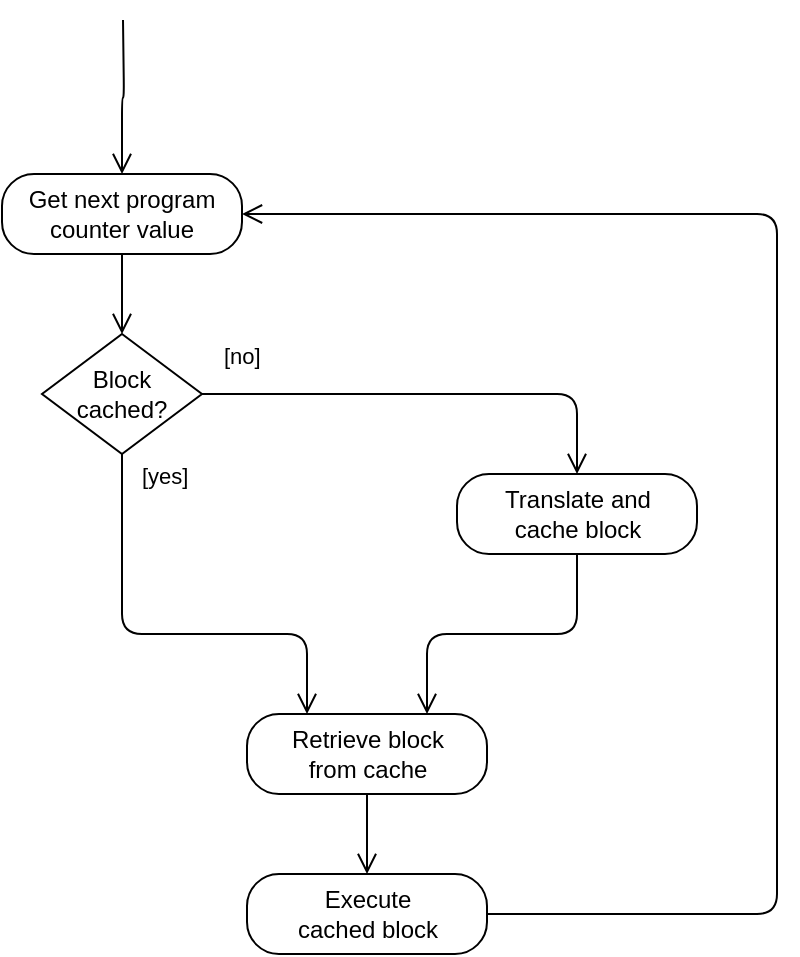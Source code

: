 <mxfile version="13.3.9" type="device"><diagram id="huEyixXiDMwWoAIkbCV8" name="Page-1"><mxGraphModel dx="1106" dy="792" grid="1" gridSize="10" guides="1" tooltips="1" connect="1" arrows="1" fold="1" page="1" pageScale="1" pageWidth="583" pageHeight="827" math="0" shadow="0"><root><mxCell id="0"/><mxCell id="1" parent="0"/><mxCell id="2p7pw8f1M_MMHONukJSp-10" value="" style="edgeStyle=orthogonalEdgeStyle;html=1;verticalAlign=bottom;endArrow=open;endSize=8;entryX=0.5;entryY=0;entryDx=0;entryDy=0;" parent="1" target="2p7pw8f1M_MMHONukJSp-17" edge="1"><mxGeometry relative="1" as="geometry"><mxPoint x="-27.5" y="777" as="targetPoint"/><mxPoint x="150.5" y="170" as="sourcePoint"/></mxGeometry></mxCell><mxCell id="2p7pw8f1M_MMHONukJSp-17" value="Get next program counter value" style="rounded=1;whiteSpace=wrap;html=1;arcSize=40;" parent="1" vertex="1"><mxGeometry x="90" y="247" width="120" height="40" as="geometry"/></mxCell><mxCell id="2p7pw8f1M_MMHONukJSp-18" value="" style="edgeStyle=orthogonalEdgeStyle;html=1;verticalAlign=bottom;endArrow=open;endSize=8;entryX=0.5;entryY=0;entryDx=0;entryDy=0;" parent="1" source="2p7pw8f1M_MMHONukJSp-17" target="2p7pw8f1M_MMHONukJSp-21" edge="1"><mxGeometry relative="1" as="geometry"><mxPoint x="-30" y="317" as="targetPoint"/></mxGeometry></mxCell><mxCell id="2p7pw8f1M_MMHONukJSp-19" value="Retrieve block&lt;br&gt;from cache" style="rounded=1;whiteSpace=wrap;html=1;arcSize=40;" parent="1" vertex="1"><mxGeometry x="212.5" y="517" width="120" height="40" as="geometry"/></mxCell><mxCell id="2p7pw8f1M_MMHONukJSp-20" value="" style="edgeStyle=orthogonalEdgeStyle;html=1;verticalAlign=bottom;endArrow=open;endSize=8;entryX=0.5;entryY=0;entryDx=0;entryDy=0;" parent="1" source="2p7pw8f1M_MMHONukJSp-19" target="2p7pw8f1M_MMHONukJSp-28" edge="1"><mxGeometry relative="1" as="geometry"><mxPoint x="57.5" y="877" as="targetPoint"/></mxGeometry></mxCell><mxCell id="2p7pw8f1M_MMHONukJSp-21" value="Block cached?" style="rhombus;whiteSpace=wrap;html=1;" parent="1" vertex="1"><mxGeometry x="110" y="327" width="80" height="60" as="geometry"/></mxCell><mxCell id="2p7pw8f1M_MMHONukJSp-22" value="[no]" style="edgeStyle=orthogonalEdgeStyle;html=1;align=left;verticalAlign=bottom;endArrow=open;endSize=8;entryX=0.5;entryY=0;entryDx=0;entryDy=0;" parent="1" source="2p7pw8f1M_MMHONukJSp-21" target="2p7pw8f1M_MMHONukJSp-24" edge="1"><mxGeometry x="-0.934" y="10" relative="1" as="geometry"><mxPoint x="247.5" y="637" as="targetPoint"/><mxPoint x="1" as="offset"/></mxGeometry></mxCell><mxCell id="2p7pw8f1M_MMHONukJSp-24" value="Translate and&lt;br&gt;cache block" style="rounded=1;whiteSpace=wrap;html=1;arcSize=40;" parent="1" vertex="1"><mxGeometry x="317.5" y="397" width="120" height="40" as="geometry"/></mxCell><mxCell id="2p7pw8f1M_MMHONukJSp-25" value="" style="edgeStyle=orthogonalEdgeStyle;html=1;verticalAlign=bottom;endArrow=open;endSize=8;entryX=0.75;entryY=0;entryDx=0;entryDy=0;exitX=0.5;exitY=1;exitDx=0;exitDy=0;" parent="1" source="2p7pw8f1M_MMHONukJSp-24" target="2p7pw8f1M_MMHONukJSp-19" edge="1"><mxGeometry relative="1" as="geometry"><mxPoint x="157.5" y="807" as="targetPoint"/><Array as="points"><mxPoint x="377.5" y="477"/><mxPoint x="302.5" y="477"/></Array></mxGeometry></mxCell><mxCell id="2p7pw8f1M_MMHONukJSp-28" value="Execute&lt;br&gt;cached block" style="rounded=1;whiteSpace=wrap;html=1;arcSize=40;" parent="1" vertex="1"><mxGeometry x="212.5" y="597" width="120" height="40" as="geometry"/></mxCell><mxCell id="2p7pw8f1M_MMHONukJSp-31" value="[yes]" style="edgeStyle=orthogonalEdgeStyle;html=1;align=left;verticalAlign=bottom;endArrow=open;endSize=8;entryX=0.25;entryY=0;entryDx=0;entryDy=0;exitX=0.5;exitY=1;exitDx=0;exitDy=0;" parent="1" source="2p7pw8f1M_MMHONukJSp-21" target="2p7pw8f1M_MMHONukJSp-19" edge="1"><mxGeometry x="-0.82" y="8" relative="1" as="geometry"><mxPoint x="227.5" y="527" as="targetPoint"/><mxPoint x="27.5" y="487" as="sourcePoint"/><Array as="points"><mxPoint x="150.5" y="477"/><mxPoint x="242.5" y="477"/></Array><mxPoint as="offset"/></mxGeometry></mxCell><mxCell id="2p7pw8f1M_MMHONukJSp-33" value="" style="edgeStyle=orthogonalEdgeStyle;html=1;verticalAlign=bottom;endArrow=open;endSize=8;entryX=1;entryY=0.5;entryDx=0;entryDy=0;exitX=1;exitY=0.5;exitDx=0;exitDy=0;" parent="1" source="2p7pw8f1M_MMHONukJSp-28" target="2p7pw8f1M_MMHONukJSp-17" edge="1"><mxGeometry relative="1" as="geometry"><mxPoint x="282.5" y="727" as="targetPoint"/><mxPoint x="282.5" y="667" as="sourcePoint"/><Array as="points"><mxPoint x="477.5" y="617"/><mxPoint x="477.5" y="267"/></Array></mxGeometry></mxCell></root></mxGraphModel></diagram></mxfile>